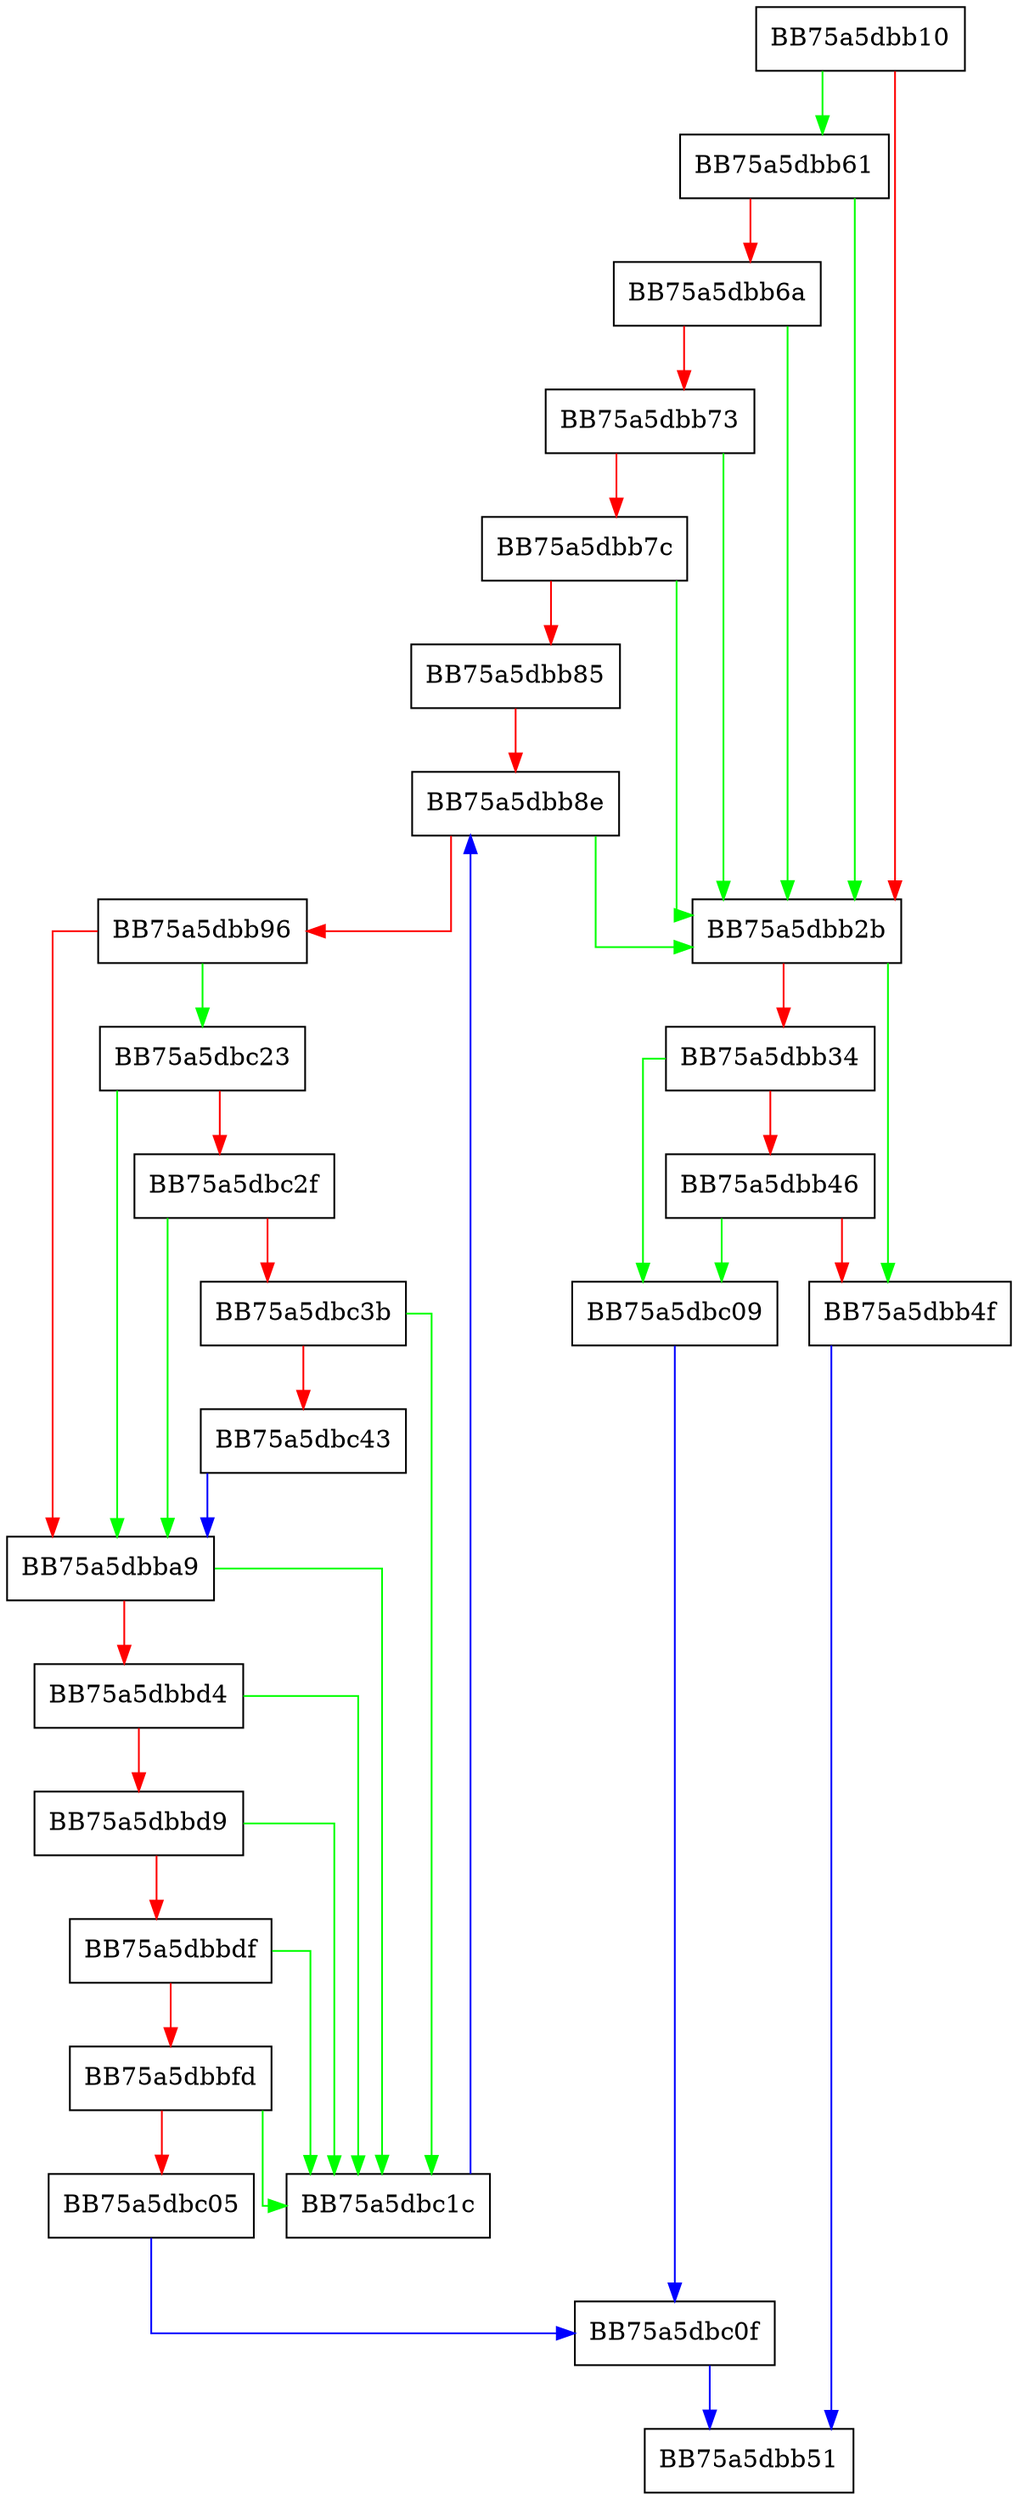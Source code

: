 digraph scan_vbasic32 {
  node [shape="box"];
  graph [splines=ortho];
  BB75a5dbb10 -> BB75a5dbb61 [color="green"];
  BB75a5dbb10 -> BB75a5dbb2b [color="red"];
  BB75a5dbb2b -> BB75a5dbb4f [color="green"];
  BB75a5dbb2b -> BB75a5dbb34 [color="red"];
  BB75a5dbb34 -> BB75a5dbc09 [color="green"];
  BB75a5dbb34 -> BB75a5dbb46 [color="red"];
  BB75a5dbb46 -> BB75a5dbc09 [color="green"];
  BB75a5dbb46 -> BB75a5dbb4f [color="red"];
  BB75a5dbb4f -> BB75a5dbb51 [color="blue"];
  BB75a5dbb61 -> BB75a5dbb2b [color="green"];
  BB75a5dbb61 -> BB75a5dbb6a [color="red"];
  BB75a5dbb6a -> BB75a5dbb2b [color="green"];
  BB75a5dbb6a -> BB75a5dbb73 [color="red"];
  BB75a5dbb73 -> BB75a5dbb2b [color="green"];
  BB75a5dbb73 -> BB75a5dbb7c [color="red"];
  BB75a5dbb7c -> BB75a5dbb2b [color="green"];
  BB75a5dbb7c -> BB75a5dbb85 [color="red"];
  BB75a5dbb85 -> BB75a5dbb8e [color="red"];
  BB75a5dbb8e -> BB75a5dbb2b [color="green"];
  BB75a5dbb8e -> BB75a5dbb96 [color="red"];
  BB75a5dbb96 -> BB75a5dbc23 [color="green"];
  BB75a5dbb96 -> BB75a5dbba9 [color="red"];
  BB75a5dbba9 -> BB75a5dbc1c [color="green"];
  BB75a5dbba9 -> BB75a5dbbd4 [color="red"];
  BB75a5dbbd4 -> BB75a5dbc1c [color="green"];
  BB75a5dbbd4 -> BB75a5dbbd9 [color="red"];
  BB75a5dbbd9 -> BB75a5dbc1c [color="green"];
  BB75a5dbbd9 -> BB75a5dbbdf [color="red"];
  BB75a5dbbdf -> BB75a5dbc1c [color="green"];
  BB75a5dbbdf -> BB75a5dbbfd [color="red"];
  BB75a5dbbfd -> BB75a5dbc1c [color="green"];
  BB75a5dbbfd -> BB75a5dbc05 [color="red"];
  BB75a5dbc05 -> BB75a5dbc0f [color="blue"];
  BB75a5dbc09 -> BB75a5dbc0f [color="blue"];
  BB75a5dbc0f -> BB75a5dbb51 [color="blue"];
  BB75a5dbc1c -> BB75a5dbb8e [color="blue"];
  BB75a5dbc23 -> BB75a5dbba9 [color="green"];
  BB75a5dbc23 -> BB75a5dbc2f [color="red"];
  BB75a5dbc2f -> BB75a5dbba9 [color="green"];
  BB75a5dbc2f -> BB75a5dbc3b [color="red"];
  BB75a5dbc3b -> BB75a5dbc1c [color="green"];
  BB75a5dbc3b -> BB75a5dbc43 [color="red"];
  BB75a5dbc43 -> BB75a5dbba9 [color="blue"];
}